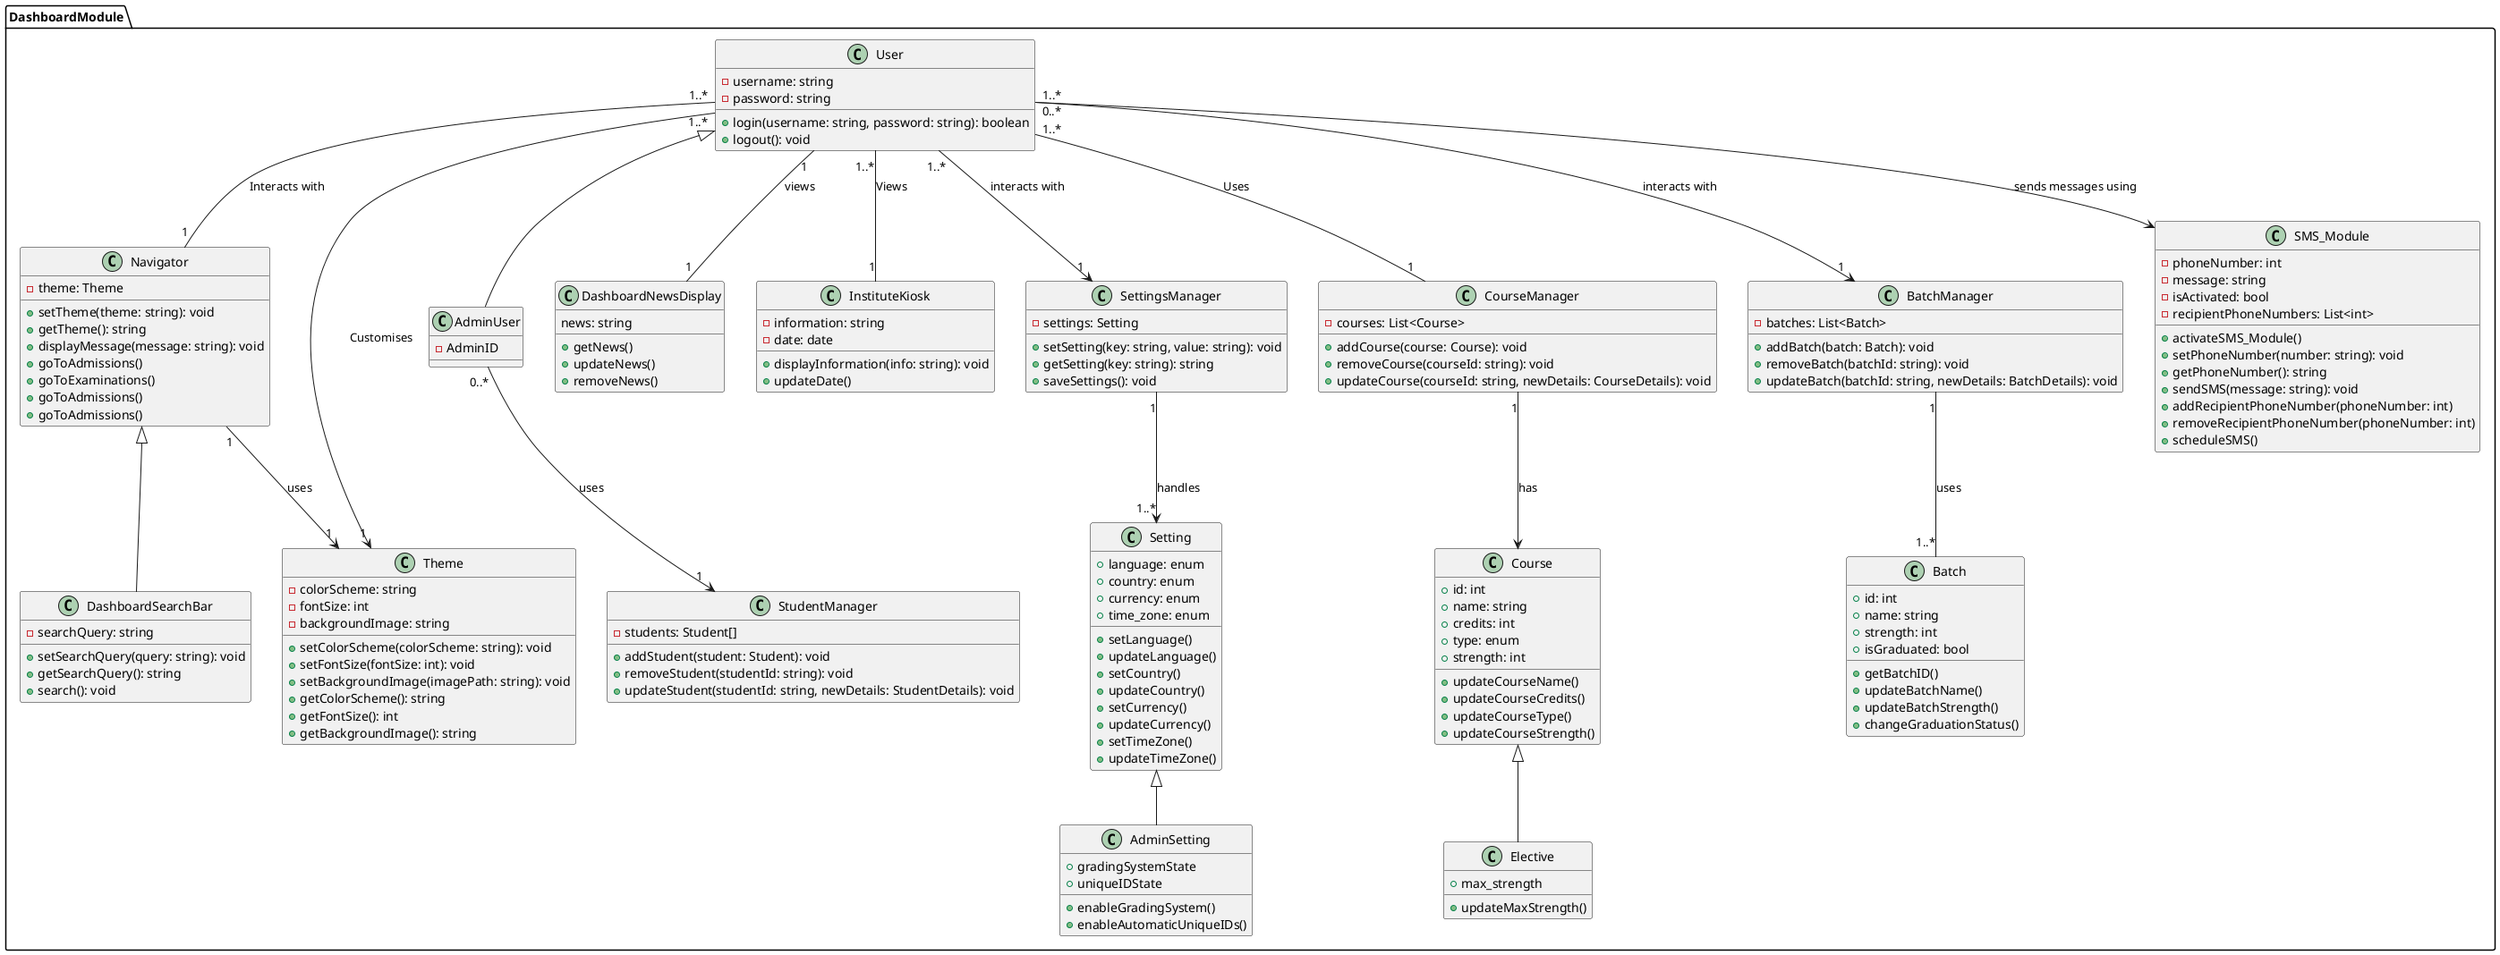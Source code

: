 @startuml dashboard

package DashboardModule {
	class DashboardSearchBar extends Navigator {
		- searchQuery: string
		+ setSearchQuery(query: string): void
		+ getSearchQuery(): string
		+ search(): void
	}

	class Navigator {
		- theme: Theme
		+ setTheme(theme: string): void
		+ getTheme(): string
		+ displayMessage(message: string): void
		+ goToAdmissions()
		+ goToExaminations()
		+ goToAdmissions()
		+ goToAdmissions()
	}

	class Theme {
		- colorScheme: string
		- fontSize: int
		- backgroundImage: string

		+ setColorScheme(colorScheme: string): void
		+ setFontSize(fontSize: int): void
		+ setBackgroundImage(imagePath: string): void
		+ getColorScheme(): string
		+ getFontSize(): int
		+ getBackgroundImage(): string
	}

	class User {
		- username: string
		- password: string
		+ login(username: string, password: string): boolean
		+ logout(): void
	}

	class AdminUser extends User {
		- AdminID
	}

	class DashboardNewsDisplay {
		news: string

		+ getNews()
		+ updateNews()
		+ removeNews()
	}

	class InstituteKiosk {
		- information: string
		- date: date
		+ displayInformation(info: string): void
		+ updateDate()
	}

	class SettingsManager {
		- settings: Setting
		+ setSetting(key: string, value: string): void
		+ getSetting(key: string): string
		+ saveSettings(): void
	}

	' Setting is a class for ease of storing multiple settings

	class Setting {
		+ language: enum
		+ country: enum
		+ currency: enum
		+ time_zone: enum

		+ setLanguage()
		+ updateLanguage()
		+ setCountry()
		+ updateCountry()
		+ setCurrency()
		+ updateCurrency()
		+ setTimeZone()
		+ updateTimeZone()
	}

	class AdminSetting extends Setting {
		+ gradingSystemState
		+ uniqueIDState

		+ enableGradingSystem()
		+ enableAutomaticUniqueIDs()
	}

	class CourseManager {
		- courses: List<Course>

		+ addCourse(course: Course): void
		+ removeCourse(courseId: string): void
		+ updateCourse(courseId: string, newDetails: CourseDetails): void
	}

	class Course {
		+ id: int
		+ name: string
		+ credits: int
		+ type: enum
		+ strength: int

		+ updateCourseName()
		+ updateCourseCredits()
		+ updateCourseType()
		+ updateCourseStrength()
	}

	class Elective extends Course {
		+ max_strength

		+ updateMaxStrength()
	}

	class BatchManager {
		- batches: List<Batch>
		+ addBatch(batch: Batch): void
		+ removeBatch(batchId: string): void
		+ updateBatch(batchId: string, newDetails: BatchDetails): void
	}

	class Batch {
		+ id: int
		+ name: string
		+ strength: int
		+ isGraduated: bool

		+ getBatchID()
		+ updateBatchName()
		+ updateBatchStrength()
		+ changeGraduationStatus()
	}

	class SMS_Module {
		- phoneNumber: int
		- message: string
		- isActivated: bool
		- recipientPhoneNumbers: List<int>

		+ activateSMS_Module()
		+ setPhoneNumber(number: string): void
		+ getPhoneNumber(): string
		+ sendSMS(message: string): void
		+ addRecipientPhoneNumber(phoneNumber: int)
		+ removeRecipientPhoneNumber(phoneNumber: int)
		+ scheduleSMS()
	}

	' To see
	class StudentManager {
		- students: Student[]

		+ addStudent(student: Student): void
		+ removeStudent(studentId: string): void
		+ updateStudent(studentId: string, newDetails: StudentDetails): void
		'Student categories need to be added'
	}

	'Add Admin User and more
	
	User "1..*" -- "1" CourseManager: Uses
	User "1..*" -- "1" InstituteKiosk: Views
	User "1..*" -- "1" Navigator: Interacts with

	BatchManager "1" -- "1..*" Batch: uses
	User "1" -- "1" DashboardNewsDisplay: views
	SettingsManager "1" --> "1..*" Setting: handles

	User "1..*" --> "1" BatchManager: interacts with

	User "0..*" --> SMS_Module: sends messages using

	User "1..*" --> "1" SettingsManager: interacts with

	CourseManager "1" --> Course: has

	AdminUser "0..*" --> "1" StudentManager: uses

	Navigator "1" --> "1" Theme: uses

	User "1..*" --> "1" Theme: Customises

}
@enduml